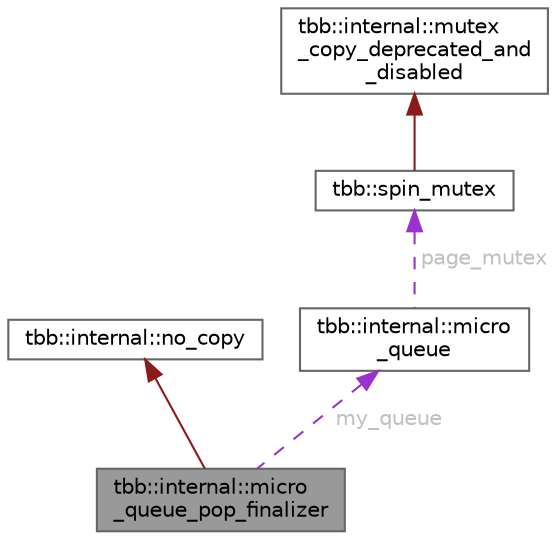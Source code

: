 digraph "tbb::internal::micro_queue_pop_finalizer"
{
 // LATEX_PDF_SIZE
  bgcolor="transparent";
  edge [fontname=Helvetica,fontsize=10,labelfontname=Helvetica,labelfontsize=10];
  node [fontname=Helvetica,fontsize=10,shape=box,height=0.2,width=0.4];
  Node1 [id="Node000001",label="tbb::internal::micro\l_queue_pop_finalizer",height=0.2,width=0.4,color="gray40", fillcolor="grey60", style="filled", fontcolor="black",tooltip=" "];
  Node2 -> Node1 [id="edge5_Node000001_Node000002",dir="back",color="firebrick4",style="solid",tooltip=" "];
  Node2 [id="Node000002",label="tbb::internal::no_copy",height=0.2,width=0.4,color="gray40", fillcolor="white", style="filled",tooltip=" "];
  Node3 -> Node1 [id="edge6_Node000001_Node000003",dir="back",color="darkorchid3",style="dashed",tooltip=" ",label=" my_queue",fontcolor="grey" ];
  Node3 [id="Node000003",label="tbb::internal::micro\l_queue",height=0.2,width=0.4,color="gray40", fillcolor="white", style="filled",URL="$structtbb_1_1internal_1_1micro__queue.html",tooltip="A queue using simple locking."];
  Node4 -> Node3 [id="edge7_Node000003_Node000004",dir="back",color="darkorchid3",style="dashed",tooltip=" ",label=" page_mutex",fontcolor="grey" ];
  Node4 [id="Node000004",label="tbb::spin_mutex",height=0.2,width=0.4,color="gray40", fillcolor="white", style="filled",URL="$classtbb_1_1spin__mutex.html",tooltip="A lock that occupies a single byte."];
  Node5 -> Node4 [id="edge8_Node000004_Node000005",dir="back",color="firebrick4",style="solid",tooltip=" "];
  Node5 [id="Node000005",label="tbb::internal::mutex\l_copy_deprecated_and\l_disabled",height=0.2,width=0.4,color="gray40", fillcolor="white", style="filled",tooltip=" "];
}
